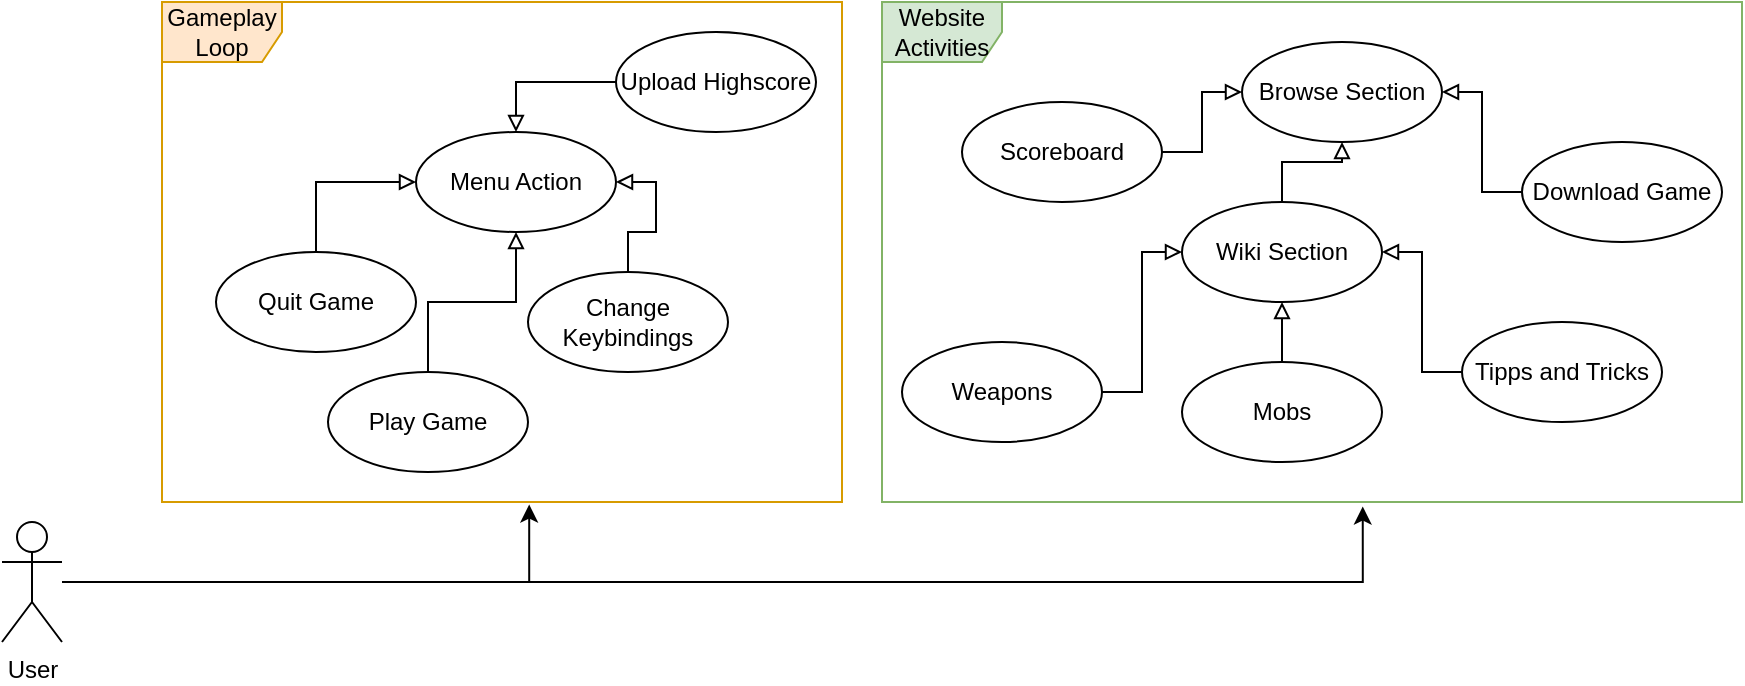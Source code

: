 <mxfile version="24.2.8" type="device">
  <diagram name="Page-1" id="X5EPJkBCsgotsn7oFf86">
    <mxGraphModel dx="1158" dy="678" grid="1" gridSize="10" guides="1" tooltips="1" connect="1" arrows="1" fold="1" page="1" pageScale="1" pageWidth="827" pageHeight="1169" math="0" shadow="0">
      <root>
        <mxCell id="0" />
        <mxCell id="1" parent="0" />
        <mxCell id="omOmnHd4P5bNODWTfsC1-1" value="User" style="shape=umlActor;verticalLabelPosition=bottom;verticalAlign=top;html=1;" vertex="1" parent="1">
          <mxGeometry x="20" y="260" width="30" height="60" as="geometry" />
        </mxCell>
        <mxCell id="omOmnHd4P5bNODWTfsC1-25" value="" style="group" vertex="1" connectable="0" parent="1">
          <mxGeometry x="460" width="430" height="250" as="geometry" />
        </mxCell>
        <mxCell id="omOmnHd4P5bNODWTfsC1-11" value="Browse Section" style="ellipse;whiteSpace=wrap;html=1;" vertex="1" parent="omOmnHd4P5bNODWTfsC1-25">
          <mxGeometry x="180" y="20" width="100" height="50" as="geometry" />
        </mxCell>
        <mxCell id="omOmnHd4P5bNODWTfsC1-18" style="edgeStyle=orthogonalEdgeStyle;rounded=0;orthogonalLoop=1;jettySize=auto;html=1;entryX=0.5;entryY=1;entryDx=0;entryDy=0;endArrow=block;endFill=0;" edge="1" parent="omOmnHd4P5bNODWTfsC1-25" source="omOmnHd4P5bNODWTfsC1-12" target="omOmnHd4P5bNODWTfsC1-11">
          <mxGeometry relative="1" as="geometry" />
        </mxCell>
        <mxCell id="omOmnHd4P5bNODWTfsC1-12" value="Wiki Section" style="ellipse;whiteSpace=wrap;html=1;" vertex="1" parent="omOmnHd4P5bNODWTfsC1-25">
          <mxGeometry x="150" y="100" width="100" height="50" as="geometry" />
        </mxCell>
        <mxCell id="omOmnHd4P5bNODWTfsC1-20" style="edgeStyle=orthogonalEdgeStyle;rounded=0;orthogonalLoop=1;jettySize=auto;html=1;entryX=0;entryY=0.5;entryDx=0;entryDy=0;endArrow=block;endFill=0;" edge="1" parent="omOmnHd4P5bNODWTfsC1-25" source="omOmnHd4P5bNODWTfsC1-13" target="omOmnHd4P5bNODWTfsC1-11">
          <mxGeometry relative="1" as="geometry" />
        </mxCell>
        <mxCell id="omOmnHd4P5bNODWTfsC1-13" value="Scoreboard" style="ellipse;whiteSpace=wrap;html=1;" vertex="1" parent="omOmnHd4P5bNODWTfsC1-25">
          <mxGeometry x="40" y="50" width="100" height="50" as="geometry" />
        </mxCell>
        <mxCell id="omOmnHd4P5bNODWTfsC1-19" style="edgeStyle=orthogonalEdgeStyle;rounded=0;orthogonalLoop=1;jettySize=auto;html=1;entryX=1;entryY=0.5;entryDx=0;entryDy=0;endArrow=block;endFill=0;" edge="1" parent="omOmnHd4P5bNODWTfsC1-25" source="omOmnHd4P5bNODWTfsC1-14" target="omOmnHd4P5bNODWTfsC1-11">
          <mxGeometry relative="1" as="geometry" />
        </mxCell>
        <mxCell id="omOmnHd4P5bNODWTfsC1-14" value="Download Game" style="ellipse;whiteSpace=wrap;html=1;" vertex="1" parent="omOmnHd4P5bNODWTfsC1-25">
          <mxGeometry x="320" y="70" width="100" height="50" as="geometry" />
        </mxCell>
        <mxCell id="omOmnHd4P5bNODWTfsC1-21" style="edgeStyle=orthogonalEdgeStyle;rounded=0;orthogonalLoop=1;jettySize=auto;html=1;entryX=0;entryY=0.5;entryDx=0;entryDy=0;endArrow=block;endFill=0;" edge="1" parent="omOmnHd4P5bNODWTfsC1-25" source="omOmnHd4P5bNODWTfsC1-15" target="omOmnHd4P5bNODWTfsC1-12">
          <mxGeometry relative="1" as="geometry" />
        </mxCell>
        <mxCell id="omOmnHd4P5bNODWTfsC1-15" value="Weapons" style="ellipse;whiteSpace=wrap;html=1;" vertex="1" parent="omOmnHd4P5bNODWTfsC1-25">
          <mxGeometry x="10" y="170" width="100" height="50" as="geometry" />
        </mxCell>
        <mxCell id="omOmnHd4P5bNODWTfsC1-22" style="edgeStyle=orthogonalEdgeStyle;rounded=0;orthogonalLoop=1;jettySize=auto;html=1;endArrow=block;endFill=0;" edge="1" parent="omOmnHd4P5bNODWTfsC1-25" source="omOmnHd4P5bNODWTfsC1-16" target="omOmnHd4P5bNODWTfsC1-12">
          <mxGeometry relative="1" as="geometry" />
        </mxCell>
        <mxCell id="omOmnHd4P5bNODWTfsC1-16" value="Mobs" style="ellipse;whiteSpace=wrap;html=1;" vertex="1" parent="omOmnHd4P5bNODWTfsC1-25">
          <mxGeometry x="150" y="180" width="100" height="50" as="geometry" />
        </mxCell>
        <mxCell id="omOmnHd4P5bNODWTfsC1-23" style="edgeStyle=orthogonalEdgeStyle;rounded=0;orthogonalLoop=1;jettySize=auto;html=1;entryX=1;entryY=0.5;entryDx=0;entryDy=0;endArrow=block;endFill=0;" edge="1" parent="omOmnHd4P5bNODWTfsC1-25" source="omOmnHd4P5bNODWTfsC1-17" target="omOmnHd4P5bNODWTfsC1-12">
          <mxGeometry relative="1" as="geometry" />
        </mxCell>
        <mxCell id="omOmnHd4P5bNODWTfsC1-17" value="Tipps and Tricks" style="ellipse;whiteSpace=wrap;html=1;" vertex="1" parent="omOmnHd4P5bNODWTfsC1-25">
          <mxGeometry x="290" y="160" width="100" height="50" as="geometry" />
        </mxCell>
        <mxCell id="omOmnHd4P5bNODWTfsC1-24" value="Website Activities" style="shape=umlFrame;whiteSpace=wrap;html=1;pointerEvents=0;fillColor=#d5e8d4;strokeColor=#82b366;" vertex="1" parent="omOmnHd4P5bNODWTfsC1-25">
          <mxGeometry width="430" height="250" as="geometry" />
        </mxCell>
        <mxCell id="omOmnHd4P5bNODWTfsC1-27" style="edgeStyle=orthogonalEdgeStyle;rounded=0;orthogonalLoop=1;jettySize=auto;html=1;entryX=0.54;entryY=1.005;entryDx=0;entryDy=0;entryPerimeter=0;" edge="1" parent="1" source="omOmnHd4P5bNODWTfsC1-1" target="omOmnHd4P5bNODWTfsC1-5">
          <mxGeometry relative="1" as="geometry" />
        </mxCell>
        <mxCell id="omOmnHd4P5bNODWTfsC1-28" style="edgeStyle=orthogonalEdgeStyle;rounded=0;orthogonalLoop=1;jettySize=auto;html=1;entryX=0.559;entryY=1.009;entryDx=0;entryDy=0;entryPerimeter=0;" edge="1" parent="1" source="omOmnHd4P5bNODWTfsC1-1" target="omOmnHd4P5bNODWTfsC1-24">
          <mxGeometry relative="1" as="geometry">
            <Array as="points">
              <mxPoint x="700" y="290" />
            </Array>
          </mxGeometry>
        </mxCell>
        <mxCell id="omOmnHd4P5bNODWTfsC1-31" value="" style="group" vertex="1" connectable="0" parent="1">
          <mxGeometry x="100" width="340" height="250" as="geometry" />
        </mxCell>
        <mxCell id="omOmnHd4P5bNODWTfsC1-9" style="edgeStyle=orthogonalEdgeStyle;rounded=0;orthogonalLoop=1;jettySize=auto;html=1;entryX=0;entryY=0.5;entryDx=0;entryDy=0;endArrow=block;endFill=0;" edge="1" parent="omOmnHd4P5bNODWTfsC1-31" source="omOmnHd4P5bNODWTfsC1-2" target="omOmnHd4P5bNODWTfsC1-6">
          <mxGeometry relative="1" as="geometry" />
        </mxCell>
        <mxCell id="omOmnHd4P5bNODWTfsC1-2" value="Quit Game" style="ellipse;whiteSpace=wrap;html=1;" vertex="1" parent="omOmnHd4P5bNODWTfsC1-31">
          <mxGeometry x="27" y="125" width="100" height="50" as="geometry" />
        </mxCell>
        <mxCell id="omOmnHd4P5bNODWTfsC1-8" style="edgeStyle=orthogonalEdgeStyle;rounded=0;orthogonalLoop=1;jettySize=auto;html=1;entryX=1;entryY=0.5;entryDx=0;entryDy=0;endArrow=block;endFill=0;" edge="1" parent="omOmnHd4P5bNODWTfsC1-31" source="omOmnHd4P5bNODWTfsC1-3" target="omOmnHd4P5bNODWTfsC1-6">
          <mxGeometry relative="1" as="geometry" />
        </mxCell>
        <mxCell id="omOmnHd4P5bNODWTfsC1-3" value="Change Keybindings" style="ellipse;whiteSpace=wrap;html=1;" vertex="1" parent="omOmnHd4P5bNODWTfsC1-31">
          <mxGeometry x="183" y="135" width="100" height="50" as="geometry" />
        </mxCell>
        <mxCell id="omOmnHd4P5bNODWTfsC1-7" style="edgeStyle=orthogonalEdgeStyle;rounded=0;orthogonalLoop=1;jettySize=auto;html=1;endArrow=block;endFill=0;" edge="1" parent="omOmnHd4P5bNODWTfsC1-31" source="omOmnHd4P5bNODWTfsC1-4" target="omOmnHd4P5bNODWTfsC1-6">
          <mxGeometry relative="1" as="geometry" />
        </mxCell>
        <mxCell id="omOmnHd4P5bNODWTfsC1-4" value="Play Game" style="ellipse;whiteSpace=wrap;html=1;" vertex="1" parent="omOmnHd4P5bNODWTfsC1-31">
          <mxGeometry x="83" y="185" width="100" height="50" as="geometry" />
        </mxCell>
        <mxCell id="omOmnHd4P5bNODWTfsC1-5" value="Gameplay Loop" style="shape=umlFrame;whiteSpace=wrap;html=1;pointerEvents=0;fillColor=#ffe6cc;strokeColor=#d79b00;" vertex="1" parent="omOmnHd4P5bNODWTfsC1-31">
          <mxGeometry width="340" height="250" as="geometry" />
        </mxCell>
        <mxCell id="omOmnHd4P5bNODWTfsC1-6" value="Menu Action" style="ellipse;whiteSpace=wrap;html=1;" vertex="1" parent="omOmnHd4P5bNODWTfsC1-31">
          <mxGeometry x="127" y="65" width="100" height="50" as="geometry" />
        </mxCell>
        <mxCell id="omOmnHd4P5bNODWTfsC1-30" style="edgeStyle=orthogonalEdgeStyle;rounded=0;orthogonalLoop=1;jettySize=auto;html=1;entryX=0.5;entryY=0;entryDx=0;entryDy=0;exitX=0;exitY=0.5;exitDx=0;exitDy=0;endArrow=block;endFill=0;" edge="1" parent="omOmnHd4P5bNODWTfsC1-31" source="omOmnHd4P5bNODWTfsC1-29" target="omOmnHd4P5bNODWTfsC1-6">
          <mxGeometry relative="1" as="geometry" />
        </mxCell>
        <mxCell id="omOmnHd4P5bNODWTfsC1-29" value="Upload Highscore" style="ellipse;whiteSpace=wrap;html=1;" vertex="1" parent="omOmnHd4P5bNODWTfsC1-31">
          <mxGeometry x="227" y="15" width="100" height="50" as="geometry" />
        </mxCell>
      </root>
    </mxGraphModel>
  </diagram>
</mxfile>
